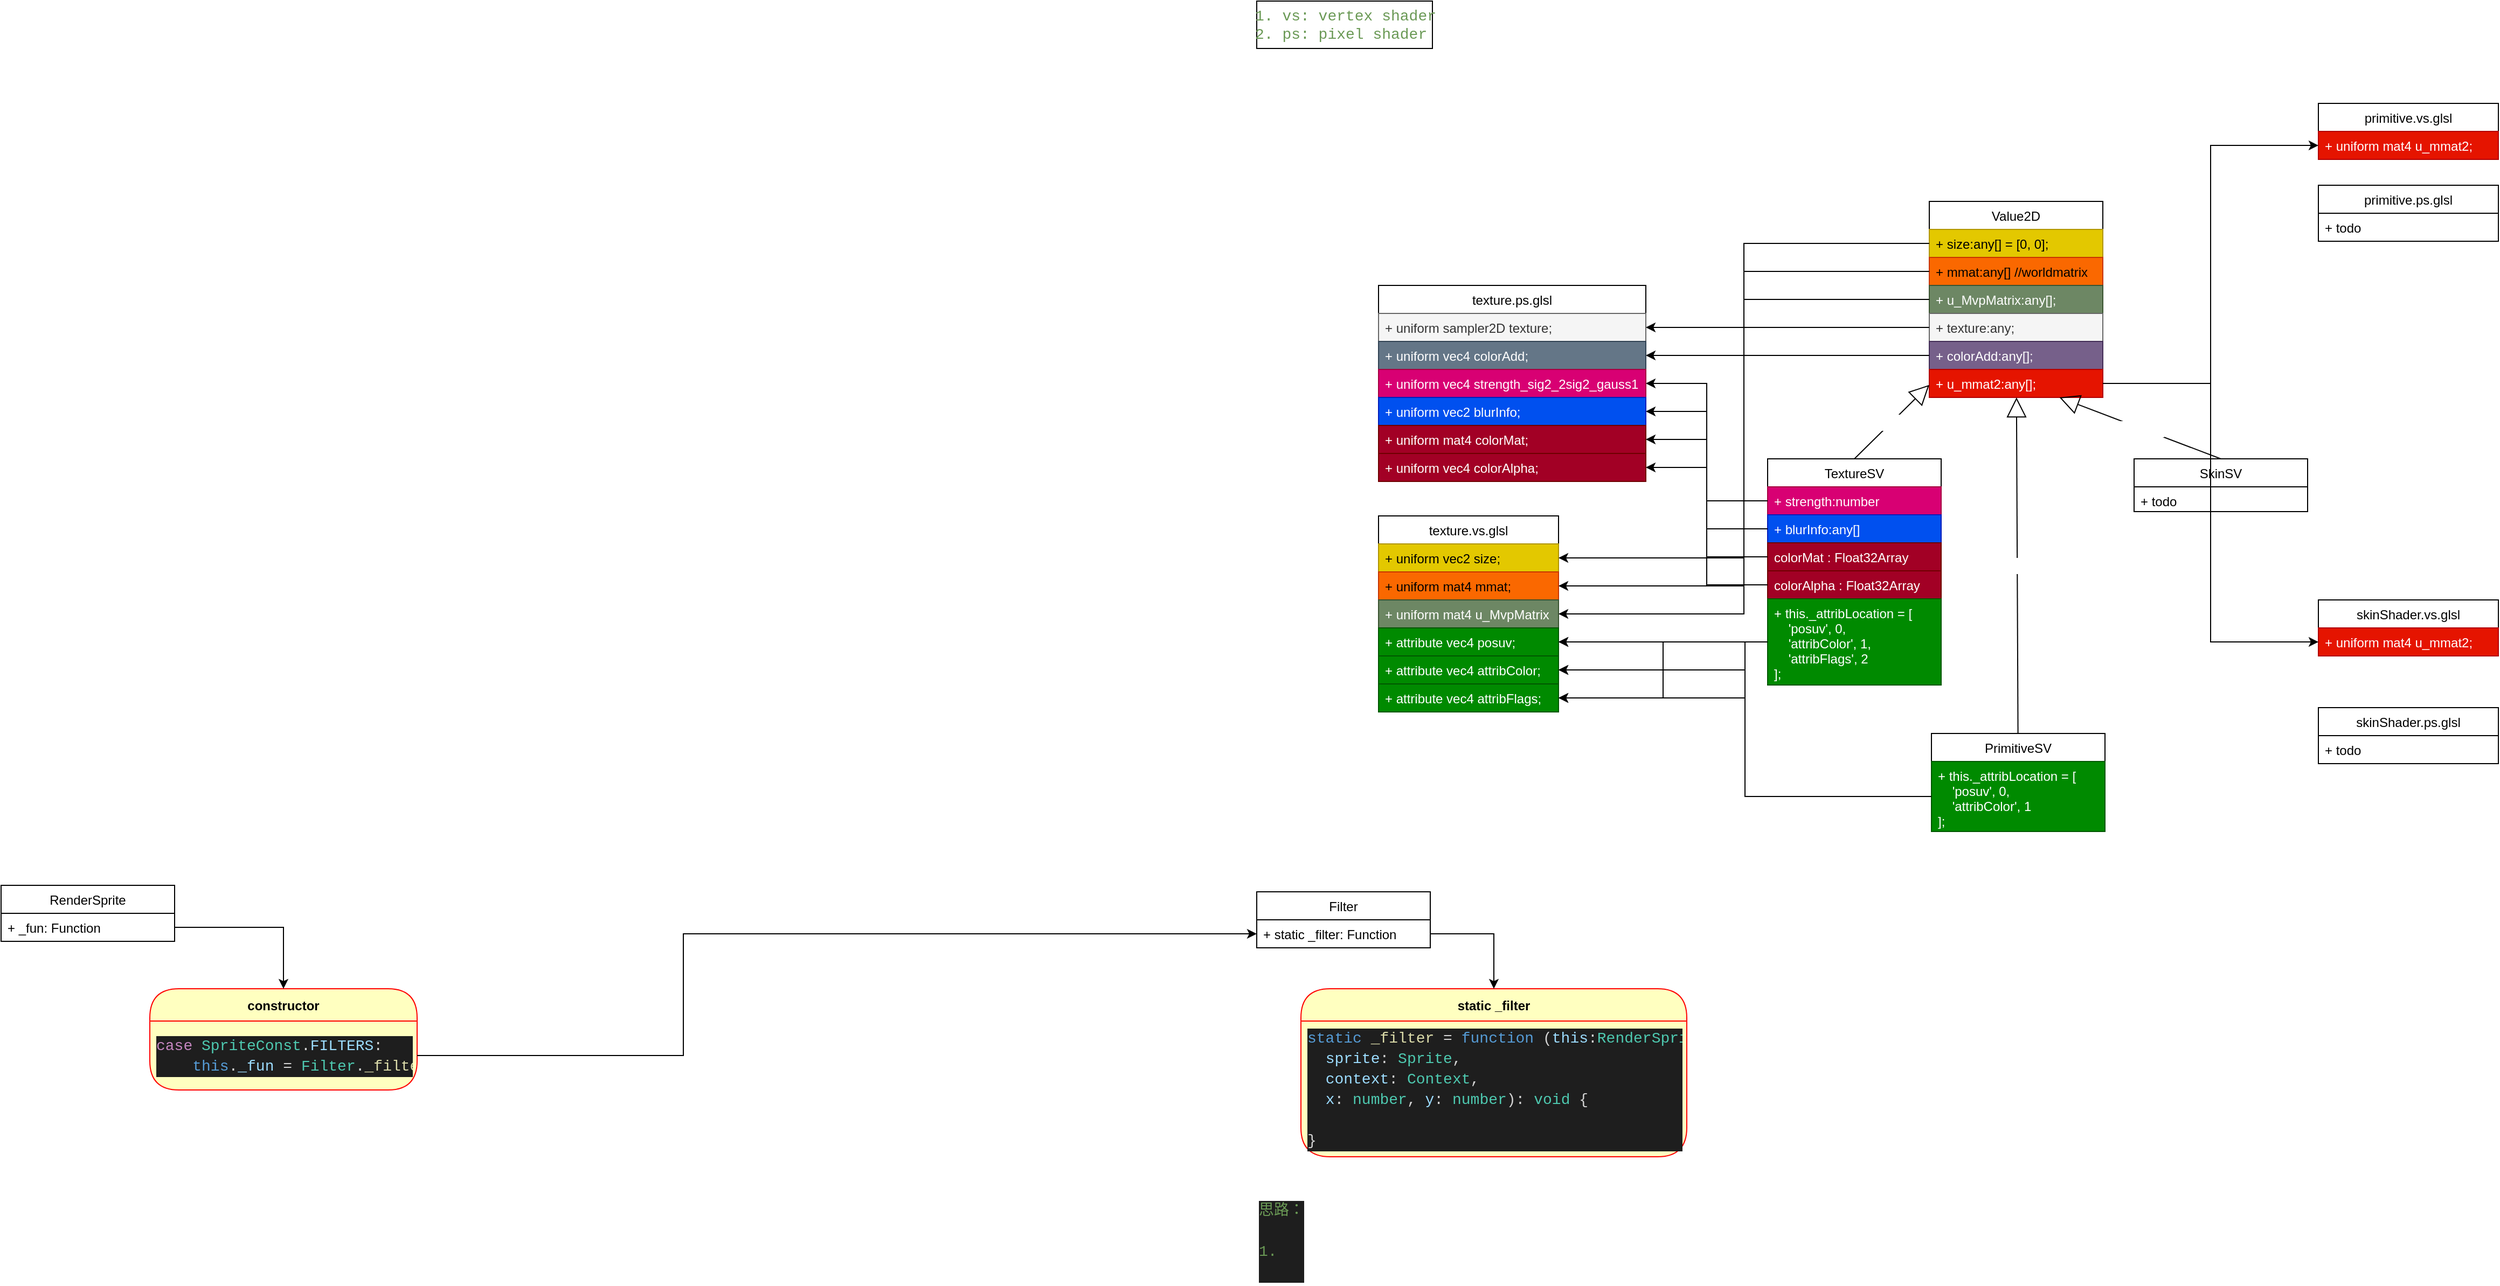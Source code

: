 <mxfile version="20.7.4" type="github">
  <diagram id="M42NnmqpqFZ3cQRCHTO3" name="filter">
    <mxGraphModel dx="1687" dy="1726" grid="0" gridSize="10" guides="1" tooltips="1" connect="1" arrows="1" fold="1" page="1" pageScale="1" pageWidth="1169" pageHeight="827" math="0" shadow="0">
      <root>
        <mxCell id="0" />
        <mxCell id="1" parent="0" />
        <mxCell id="om8WLNE7WLuTiv04zeyO-1" value="RenderSprite" style="swimlane;fontStyle=0;childLayout=stackLayout;horizontal=1;startSize=26;fillColor=none;horizontalStack=0;resizeParent=1;resizeParentMax=0;resizeLast=0;collapsible=1;marginBottom=0;" vertex="1" parent="1">
          <mxGeometry x="16" y="8" width="161" height="52" as="geometry" />
        </mxCell>
        <mxCell id="om8WLNE7WLuTiv04zeyO-2" value="+ _fun: Function" style="text;strokeColor=none;fillColor=none;align=left;verticalAlign=top;spacingLeft=4;spacingRight=4;overflow=hidden;rotatable=0;points=[[0,0.5],[1,0.5]];portConstraint=eastwest;" vertex="1" parent="om8WLNE7WLuTiv04zeyO-1">
          <mxGeometry y="26" width="161" height="26" as="geometry" />
        </mxCell>
        <mxCell id="om8WLNE7WLuTiv04zeyO-3" value="constructor" style="swimlane;fontStyle=1;align=center;verticalAlign=middle;childLayout=stackLayout;horizontal=1;startSize=30;horizontalStack=0;resizeParent=0;resizeLast=1;container=0;fontColor=#000000;collapsible=0;rounded=1;arcSize=30;strokeColor=#ff0000;fillColor=#ffffc0;swimlaneFillColor=#ffffc0;dropTarget=0;" vertex="1" parent="1">
          <mxGeometry x="154" y="104" width="248" height="94" as="geometry" />
        </mxCell>
        <mxCell id="om8WLNE7WLuTiv04zeyO-4" value="&lt;div style=&quot;color: rgb(212, 212, 212); background-color: rgb(30, 30, 30); font-family: Consolas, &amp;quot;Courier New&amp;quot;, monospace; font-size: 14px; line-height: 19px;&quot;&gt;&lt;div style=&quot;line-height: 19px;&quot;&gt;&lt;div style=&quot;line-height: 19px;&quot;&gt;&lt;div style=&quot;line-height: 19px;&quot;&gt;&lt;div&gt;&lt;span style=&quot;color: #c586c0;&quot;&gt;case&lt;/span&gt;&amp;nbsp;&lt;span style=&quot;color: #4ec9b0;&quot;&gt;SpriteConst&lt;/span&gt;.&lt;span style=&quot;color: #9cdcfe;&quot;&gt;FILTERS&lt;/span&gt;:&lt;/div&gt;&lt;div&gt;&amp;nbsp;&amp;nbsp;&amp;nbsp;&amp;nbsp;&lt;span style=&quot;color: #569cd6;&quot;&gt;this&lt;/span&gt;.&lt;span style=&quot;color: #9cdcfe;&quot;&gt;_fun&lt;/span&gt;&amp;nbsp;=&amp;nbsp;&lt;span style=&quot;color: #4ec9b0;&quot;&gt;Filter&lt;/span&gt;.&lt;span style=&quot;color: #dcdcaa;&quot;&gt;_filter&lt;/span&gt;;&lt;/div&gt;&lt;/div&gt;&lt;/div&gt;&lt;/div&gt;&lt;/div&gt;" style="text;html=1;strokeColor=none;fillColor=none;align=left;verticalAlign=middle;spacingLeft=4;spacingRight=4;whiteSpace=wrap;overflow=hidden;rotatable=0;fontColor=#000000;" vertex="1" parent="om8WLNE7WLuTiv04zeyO-3">
          <mxGeometry y="30" width="248" height="64" as="geometry" />
        </mxCell>
        <mxCell id="om8WLNE7WLuTiv04zeyO-5" style="edgeStyle=orthogonalEdgeStyle;rounded=0;orthogonalLoop=1;jettySize=auto;html=1;" edge="1" parent="1" source="om8WLNE7WLuTiv04zeyO-2" target="om8WLNE7WLuTiv04zeyO-3">
          <mxGeometry relative="1" as="geometry" />
        </mxCell>
        <mxCell id="om8WLNE7WLuTiv04zeyO-6" value="Filter" style="swimlane;fontStyle=0;childLayout=stackLayout;horizontal=1;startSize=26;fillColor=none;horizontalStack=0;resizeParent=1;resizeParentMax=0;resizeLast=0;collapsible=1;marginBottom=0;" vertex="1" parent="1">
          <mxGeometry x="1181" y="14" width="161" height="52" as="geometry" />
        </mxCell>
        <mxCell id="om8WLNE7WLuTiv04zeyO-7" value="+ static _filter: Function" style="text;strokeColor=none;fillColor=none;align=left;verticalAlign=top;spacingLeft=4;spacingRight=4;overflow=hidden;rotatable=0;points=[[0,0.5],[1,0.5]];portConstraint=eastwest;" vertex="1" parent="om8WLNE7WLuTiv04zeyO-6">
          <mxGeometry y="26" width="161" height="26" as="geometry" />
        </mxCell>
        <mxCell id="om8WLNE7WLuTiv04zeyO-8" value="static _filter" style="swimlane;fontStyle=1;align=center;verticalAlign=middle;childLayout=stackLayout;horizontal=1;startSize=30;horizontalStack=0;resizeParent=0;resizeLast=1;container=0;fontColor=#000000;collapsible=0;rounded=1;arcSize=30;strokeColor=#ff0000;fillColor=#ffffc0;swimlaneFillColor=#ffffc0;dropTarget=0;" vertex="1" parent="1">
          <mxGeometry x="1222" y="104" width="358" height="156" as="geometry" />
        </mxCell>
        <mxCell id="om8WLNE7WLuTiv04zeyO-9" value="&lt;div style=&quot;color: rgb(212, 212, 212); background-color: rgb(30, 30, 30); font-family: Consolas, &amp;quot;Courier New&amp;quot;, monospace; font-size: 14px; line-height: 19px;&quot;&gt;&lt;div style=&quot;line-height: 19px;&quot;&gt;&lt;div style=&quot;line-height: 19px;&quot;&gt;&lt;div style=&quot;line-height: 19px;&quot;&gt;&lt;div style=&quot;line-height: 19px;&quot;&gt;&lt;span style=&quot;color: #569cd6;&quot;&gt;static&lt;/span&gt;&amp;nbsp;&lt;span style=&quot;color: #dcdcaa;&quot;&gt;_filter&lt;/span&gt;&amp;nbsp;=&amp;nbsp;&lt;span style=&quot;color: #569cd6;&quot;&gt;function&lt;/span&gt;&amp;nbsp;(&lt;span style=&quot;color: #9cdcfe;&quot;&gt;this&lt;/span&gt;:&lt;span style=&quot;color: #4ec9b0;&quot;&gt;RenderSprite&lt;/span&gt;,&lt;/div&gt;&lt;div style=&quot;line-height: 19px;&quot;&gt;&lt;span style=&quot;color: #9cdcfe;&quot;&gt;&lt;span style=&quot;white-space: pre;&quot;&gt;	&lt;/span&gt;&lt;span style=&quot;white-space: pre;&quot;&gt;	&lt;/span&gt;sprite&lt;/span&gt;:&amp;nbsp;&lt;span style=&quot;color: #4ec9b0;&quot;&gt;Sprite&lt;/span&gt;,&amp;nbsp;&lt;/div&gt;&lt;div style=&quot;line-height: 19px;&quot;&gt;&lt;span style=&quot;color: #9cdcfe;&quot;&gt;&lt;span style=&quot;white-space: pre;&quot;&gt;	&lt;/span&gt;&lt;span style=&quot;white-space: pre;&quot;&gt;	&lt;/span&gt;context&lt;/span&gt;:&amp;nbsp;&lt;span style=&quot;color: #4ec9b0;&quot;&gt;Context&lt;/span&gt;,&amp;nbsp;&lt;/div&gt;&lt;div style=&quot;line-height: 19px;&quot;&gt;&lt;span style=&quot;color: #9cdcfe;&quot;&gt;&lt;span style=&quot;white-space: pre;&quot;&gt;	&lt;/span&gt;&lt;span style=&quot;white-space: pre;&quot;&gt;	&lt;/span&gt;x&lt;/span&gt;:&amp;nbsp;&lt;span style=&quot;color: #4ec9b0;&quot;&gt;number&lt;/span&gt;,&amp;nbsp;&lt;span style=&quot;color: #9cdcfe;&quot;&gt;y&lt;/span&gt;:&amp;nbsp;&lt;span style=&quot;color: #4ec9b0;&quot;&gt;number&lt;/span&gt;):&amp;nbsp;&lt;span style=&quot;color: #4ec9b0;&quot;&gt;void&lt;/span&gt;&amp;nbsp;{&lt;/div&gt;&lt;div style=&quot;line-height: 19px;&quot;&gt;&lt;br&gt;&lt;/div&gt;&lt;div style=&quot;line-height: 19px;&quot;&gt;}&lt;/div&gt;&lt;/div&gt;&lt;/div&gt;&lt;/div&gt;&lt;/div&gt;" style="text;html=1;strokeColor=none;fillColor=none;align=left;verticalAlign=middle;spacingLeft=4;spacingRight=4;whiteSpace=wrap;overflow=hidden;rotatable=0;fontColor=#000000;" vertex="1" parent="om8WLNE7WLuTiv04zeyO-8">
          <mxGeometry y="30" width="358" height="126" as="geometry" />
        </mxCell>
        <mxCell id="om8WLNE7WLuTiv04zeyO-10" style="edgeStyle=orthogonalEdgeStyle;rounded=0;orthogonalLoop=1;jettySize=auto;html=1;" edge="1" parent="1" source="om8WLNE7WLuTiv04zeyO-7" target="om8WLNE7WLuTiv04zeyO-8">
          <mxGeometry relative="1" as="geometry" />
        </mxCell>
        <mxCell id="om8WLNE7WLuTiv04zeyO-11" style="edgeStyle=orthogonalEdgeStyle;rounded=0;orthogonalLoop=1;jettySize=auto;html=1;" edge="1" parent="1" source="om8WLNE7WLuTiv04zeyO-4" target="om8WLNE7WLuTiv04zeyO-7">
          <mxGeometry relative="1" as="geometry">
            <Array as="points">
              <mxPoint x="649" y="166" />
              <mxPoint x="649" y="53" />
            </Array>
          </mxGeometry>
        </mxCell>
        <mxCell id="om8WLNE7WLuTiv04zeyO-12" value="&lt;div style=&quot;background-color: rgb(30, 30, 30); font-family: Consolas, &amp;quot;Courier New&amp;quot;, monospace; font-size: 14px; line-height: 19px;&quot;&gt;&lt;div style=&quot;&quot;&gt;&lt;font color=&quot;#6a9955&quot;&gt;思路：&lt;/font&gt;&lt;/div&gt;&lt;div style=&quot;&quot;&gt;&lt;font color=&quot;#6a9955&quot;&gt;&lt;br&gt;&lt;/font&gt;&lt;/div&gt;&lt;div style=&quot;&quot;&gt;&lt;font color=&quot;#6a9955&quot;&gt;1.&amp;nbsp;&lt;/font&gt;&lt;/div&gt;&lt;div style=&quot;&quot;&gt;&lt;font color=&quot;#6a9955&quot;&gt;&lt;br&gt;&lt;/font&gt;&lt;/div&gt;&lt;/div&gt;" style="text;html=1;strokeColor=none;fillColor=none;align=left;verticalAlign=middle;whiteSpace=wrap;rounded=0;fillStyle=solid;fontSize=5;fontColor=#FFFFFF;" vertex="1" parent="1">
          <mxGeometry x="1181" y="296" width="497" height="83" as="geometry" />
        </mxCell>
        <mxCell id="om8WLNE7WLuTiv04zeyO-13" value="&lt;div style=&quot;color: rgb(255, 255, 255); font-family: Consolas, &amp;quot;Courier New&amp;quot;, monospace; font-size: 14px; text-align: left;&quot;&gt;&lt;span style=&quot;background-color: initial; color: rgb(106, 153, 85);&quot;&gt;1. vs: vertex shader&lt;/span&gt;&lt;/div&gt;&lt;div style=&quot;color: rgb(255, 255, 255); font-family: Consolas, &amp;quot;Courier New&amp;quot;, monospace; font-size: 14px; text-align: left;&quot;&gt;&lt;font color=&quot;#6a9955&quot;&gt;2. ps: pixel shader&lt;/font&gt;&lt;/div&gt;" style="html=1;" vertex="1" parent="1">
          <mxGeometry x="1181" y="-813" width="163" height="44" as="geometry" />
        </mxCell>
        <mxCell id="om8WLNE7WLuTiv04zeyO-14" value="TextureSV" style="swimlane;fontStyle=0;childLayout=stackLayout;horizontal=1;startSize=26;fillColor=none;horizontalStack=0;resizeParent=1;resizeParentMax=0;resizeLast=0;collapsible=1;marginBottom=0;" vertex="1" parent="1">
          <mxGeometry x="1655" y="-388" width="161" height="210" as="geometry" />
        </mxCell>
        <mxCell id="om8WLNE7WLuTiv04zeyO-15" value="+ strength:number" style="text;strokeColor=#A50040;fillColor=#d80073;align=left;verticalAlign=top;spacingLeft=4;spacingRight=4;overflow=hidden;rotatable=0;points=[[0,0.5],[1,0.5]];portConstraint=eastwest;fontColor=#ffffff;" vertex="1" parent="om8WLNE7WLuTiv04zeyO-14">
          <mxGeometry y="26" width="161" height="26" as="geometry" />
        </mxCell>
        <mxCell id="om8WLNE7WLuTiv04zeyO-16" value="+ blurInfo:any[]" style="text;strokeColor=#001DBC;fillColor=#0050ef;align=left;verticalAlign=top;spacingLeft=4;spacingRight=4;overflow=hidden;rotatable=0;points=[[0,0.5],[1,0.5]];portConstraint=eastwest;fontColor=#ffffff;" vertex="1" parent="om8WLNE7WLuTiv04zeyO-14">
          <mxGeometry y="52" width="161" height="26" as="geometry" />
        </mxCell>
        <mxCell id="om8WLNE7WLuTiv04zeyO-17" value="colorMat : Float32Array" style="text;strokeColor=#6F0000;fillColor=#a20025;align=left;verticalAlign=top;spacingLeft=4;spacingRight=4;overflow=hidden;rotatable=0;points=[[0,0.5],[1,0.5]];portConstraint=eastwest;fontColor=#ffffff;" vertex="1" parent="om8WLNE7WLuTiv04zeyO-14">
          <mxGeometry y="78" width="161" height="26" as="geometry" />
        </mxCell>
        <mxCell id="om8WLNE7WLuTiv04zeyO-18" value="colorAlpha : Float32Array" style="text;strokeColor=#6F0000;fillColor=#a20025;align=left;verticalAlign=top;spacingLeft=4;spacingRight=4;overflow=hidden;rotatable=0;points=[[0,0.5],[1,0.5]];portConstraint=eastwest;fontColor=#ffffff;" vertex="1" parent="om8WLNE7WLuTiv04zeyO-14">
          <mxGeometry y="104" width="161" height="26" as="geometry" />
        </mxCell>
        <mxCell id="om8WLNE7WLuTiv04zeyO-19" value="+ this._attribLocation = [&#xa;    &#39;posuv&#39;, 0, &#xa;    &#39;attribColor&#39;, 1, &#xa;    &#39;attribFlags&#39;, 2&#xa;];" style="text;strokeColor=#005700;fillColor=#008a00;align=left;verticalAlign=top;spacingLeft=4;spacingRight=4;overflow=hidden;rotatable=0;points=[[0,0.5],[1,0.5]];portConstraint=eastwest;fontColor=#ffffff;" vertex="1" parent="om8WLNE7WLuTiv04zeyO-14">
          <mxGeometry y="130" width="161" height="80" as="geometry" />
        </mxCell>
        <mxCell id="om8WLNE7WLuTiv04zeyO-20" value="Value2D" style="swimlane;fontStyle=0;childLayout=stackLayout;horizontal=1;startSize=26;fillColor=none;horizontalStack=0;resizeParent=1;resizeParentMax=0;resizeLast=0;collapsible=1;marginBottom=0;" vertex="1" parent="1">
          <mxGeometry x="1805" y="-627" width="161" height="182" as="geometry" />
        </mxCell>
        <mxCell id="om8WLNE7WLuTiv04zeyO-21" value="+ size:any[] = [0, 0];" style="text;strokeColor=#B09500;fillColor=#e3c800;align=left;verticalAlign=top;spacingLeft=4;spacingRight=4;overflow=hidden;rotatable=0;points=[[0,0.5],[1,0.5]];portConstraint=eastwest;fontColor=#000000;" vertex="1" parent="om8WLNE7WLuTiv04zeyO-20">
          <mxGeometry y="26" width="161" height="26" as="geometry" />
        </mxCell>
        <mxCell id="om8WLNE7WLuTiv04zeyO-41" value="+ mmat:any[] //worldmatrix" style="text;strokeColor=#C73500;fillColor=#fa6800;align=left;verticalAlign=top;spacingLeft=4;spacingRight=4;overflow=hidden;rotatable=0;points=[[0,0.5],[1,0.5]];portConstraint=eastwest;fontColor=#000000;" vertex="1" parent="om8WLNE7WLuTiv04zeyO-20">
          <mxGeometry y="52" width="161" height="26" as="geometry" />
        </mxCell>
        <mxCell id="om8WLNE7WLuTiv04zeyO-45" value="+ u_MvpMatrix:any[]; " style="text;strokeColor=#3A5431;fillColor=#6d8764;align=left;verticalAlign=top;spacingLeft=4;spacingRight=4;overflow=hidden;rotatable=0;points=[[0,0.5],[1,0.5]];portConstraint=eastwest;fontColor=#ffffff;" vertex="1" parent="om8WLNE7WLuTiv04zeyO-20">
          <mxGeometry y="78" width="161" height="26" as="geometry" />
        </mxCell>
        <mxCell id="om8WLNE7WLuTiv04zeyO-47" value="+ texture:any;" style="text;strokeColor=#666666;fillColor=#f5f5f5;align=left;verticalAlign=top;spacingLeft=4;spacingRight=4;overflow=hidden;rotatable=0;points=[[0,0.5],[1,0.5]];portConstraint=eastwest;fontColor=#333333;" vertex="1" parent="om8WLNE7WLuTiv04zeyO-20">
          <mxGeometry y="104" width="161" height="26" as="geometry" />
        </mxCell>
        <mxCell id="om8WLNE7WLuTiv04zeyO-50" value="+ colorAdd:any[];" style="text;align=left;verticalAlign=top;spacingLeft=4;spacingRight=4;overflow=hidden;rotatable=0;points=[[0,0.5],[1,0.5]];portConstraint=eastwest;fillColor=#76608a;strokeColor=#432D57;fontColor=#ffffff;" vertex="1" parent="om8WLNE7WLuTiv04zeyO-20">
          <mxGeometry y="130" width="161" height="26" as="geometry" />
        </mxCell>
        <mxCell id="om8WLNE7WLuTiv04zeyO-55" value="+ u_mmat2:any[];" style="text;align=left;verticalAlign=top;spacingLeft=4;spacingRight=4;overflow=hidden;rotatable=0;points=[[0,0.5],[1,0.5]];portConstraint=eastwest;fillColor=#e51400;strokeColor=#B20000;fontColor=#ffffff;" vertex="1" parent="om8WLNE7WLuTiv04zeyO-20">
          <mxGeometry y="156" width="161" height="26" as="geometry" />
        </mxCell>
        <mxCell id="om8WLNE7WLuTiv04zeyO-22" value="&lt;font color=&quot;#ffffff&quot;&gt;Extends&lt;/font&gt;" style="endArrow=block;endSize=16;endFill=0;html=1;rounded=0;fontFamily=Helvetica;fontSize=12;fontColor=#000000;exitX=0.5;exitY=0;exitDx=0;exitDy=0;" edge="1" parent="1" source="om8WLNE7WLuTiv04zeyO-14" target="om8WLNE7WLuTiv04zeyO-20">
          <mxGeometry width="160" relative="1" as="geometry">
            <mxPoint x="1637.5" y="-286" as="sourcePoint" />
            <mxPoint x="1637.5" y="-341" as="targetPoint" />
          </mxGeometry>
        </mxCell>
        <mxCell id="om8WLNE7WLuTiv04zeyO-23" value="texture.vs.glsl" style="swimlane;fontStyle=0;childLayout=stackLayout;horizontal=1;startSize=26;fillColor=none;horizontalStack=0;resizeParent=1;resizeParentMax=0;resizeLast=0;collapsible=1;marginBottom=0;" vertex="1" parent="1">
          <mxGeometry x="1294" y="-335" width="167" height="182" as="geometry" />
        </mxCell>
        <mxCell id="om8WLNE7WLuTiv04zeyO-39" value="+ uniform vec2 size;" style="text;strokeColor=#B09500;fillColor=#e3c800;align=left;verticalAlign=top;spacingLeft=4;spacingRight=4;overflow=hidden;rotatable=0;points=[[0,0.5],[1,0.5]];portConstraint=eastwest;fontColor=#000000;" vertex="1" parent="om8WLNE7WLuTiv04zeyO-23">
          <mxGeometry y="26" width="167" height="26" as="geometry" />
        </mxCell>
        <mxCell id="om8WLNE7WLuTiv04zeyO-42" value="+ uniform mat4 mmat;" style="text;strokeColor=#C73500;fillColor=#fa6800;align=left;verticalAlign=top;spacingLeft=4;spacingRight=4;overflow=hidden;rotatable=0;points=[[0,0.5],[1,0.5]];portConstraint=eastwest;fontColor=#000000;" vertex="1" parent="om8WLNE7WLuTiv04zeyO-23">
          <mxGeometry y="52" width="167" height="26" as="geometry" />
        </mxCell>
        <mxCell id="om8WLNE7WLuTiv04zeyO-44" value="+ uniform mat4 u_MvpMatrix" style="text;strokeColor=#3A5431;fillColor=#6d8764;align=left;verticalAlign=top;spacingLeft=4;spacingRight=4;overflow=hidden;rotatable=0;points=[[0,0.5],[1,0.5]];portConstraint=eastwest;fontColor=#ffffff;" vertex="1" parent="om8WLNE7WLuTiv04zeyO-23">
          <mxGeometry y="78" width="167" height="26" as="geometry" />
        </mxCell>
        <mxCell id="om8WLNE7WLuTiv04zeyO-24" value="+ attribute vec4 posuv;" style="text;strokeColor=#005700;fillColor=#008a00;align=left;verticalAlign=top;spacingLeft=4;spacingRight=4;overflow=hidden;rotatable=0;points=[[0,0.5],[1,0.5]];portConstraint=eastwest;fontColor=#ffffff;" vertex="1" parent="om8WLNE7WLuTiv04zeyO-23">
          <mxGeometry y="104" width="167" height="26" as="geometry" />
        </mxCell>
        <mxCell id="om8WLNE7WLuTiv04zeyO-25" value="+ attribute vec4 attribColor;" style="text;strokeColor=#005700;fillColor=#008a00;align=left;verticalAlign=top;spacingLeft=4;spacingRight=4;overflow=hidden;rotatable=0;points=[[0,0.5],[1,0.5]];portConstraint=eastwest;fontColor=#ffffff;" vertex="1" parent="om8WLNE7WLuTiv04zeyO-23">
          <mxGeometry y="130" width="167" height="26" as="geometry" />
        </mxCell>
        <mxCell id="om8WLNE7WLuTiv04zeyO-26" value="+ attribute vec4 attribFlags;" style="text;strokeColor=#005700;fillColor=#008a00;align=left;verticalAlign=top;spacingLeft=4;spacingRight=4;overflow=hidden;rotatable=0;points=[[0,0.5],[1,0.5]];portConstraint=eastwest;fontColor=#ffffff;" vertex="1" parent="om8WLNE7WLuTiv04zeyO-23">
          <mxGeometry y="156" width="167" height="26" as="geometry" />
        </mxCell>
        <mxCell id="om8WLNE7WLuTiv04zeyO-27" value="texture.ps.glsl" style="swimlane;fontStyle=0;childLayout=stackLayout;horizontal=1;startSize=26;fillColor=none;horizontalStack=0;resizeParent=1;resizeParentMax=0;resizeLast=0;collapsible=1;marginBottom=0;" vertex="1" parent="1">
          <mxGeometry x="1294" y="-549" width="248" height="182" as="geometry" />
        </mxCell>
        <mxCell id="om8WLNE7WLuTiv04zeyO-46" value="+ uniform sampler2D texture;" style="text;strokeColor=#666666;fillColor=#f5f5f5;align=left;verticalAlign=top;spacingLeft=4;spacingRight=4;overflow=hidden;rotatable=0;points=[[0,0.5],[1,0.5]];portConstraint=eastwest;fontColor=#333333;" vertex="1" parent="om8WLNE7WLuTiv04zeyO-27">
          <mxGeometry y="26" width="248" height="26" as="geometry" />
        </mxCell>
        <mxCell id="om8WLNE7WLuTiv04zeyO-49" value="+ uniform vec4 colorAdd;" style="text;strokeColor=#314354;fillColor=#647687;align=left;verticalAlign=top;spacingLeft=4;spacingRight=4;overflow=hidden;rotatable=0;points=[[0,0.5],[1,0.5]];portConstraint=eastwest;fontColor=#ffffff;" vertex="1" parent="om8WLNE7WLuTiv04zeyO-27">
          <mxGeometry y="52" width="248" height="26" as="geometry" />
        </mxCell>
        <mxCell id="om8WLNE7WLuTiv04zeyO-28" value="+ uniform vec4 strength_sig2_2sig2_gauss1" style="text;strokeColor=#A50040;fillColor=#d80073;align=left;verticalAlign=top;spacingLeft=4;spacingRight=4;overflow=hidden;rotatable=0;points=[[0,0.5],[1,0.5]];portConstraint=eastwest;fontColor=#ffffff;" vertex="1" parent="om8WLNE7WLuTiv04zeyO-27">
          <mxGeometry y="78" width="248" height="26" as="geometry" />
        </mxCell>
        <mxCell id="om8WLNE7WLuTiv04zeyO-29" value="+ uniform vec2 blurInfo;" style="text;strokeColor=#001DBC;fillColor=#0050ef;align=left;verticalAlign=top;spacingLeft=4;spacingRight=4;overflow=hidden;rotatable=0;points=[[0,0.5],[1,0.5]];portConstraint=eastwest;fontColor=#ffffff;" vertex="1" parent="om8WLNE7WLuTiv04zeyO-27">
          <mxGeometry y="104" width="248" height="26" as="geometry" />
        </mxCell>
        <mxCell id="om8WLNE7WLuTiv04zeyO-30" value="+ uniform mat4 colorMat;" style="text;strokeColor=#6F0000;fillColor=#a20025;align=left;verticalAlign=top;spacingLeft=4;spacingRight=4;overflow=hidden;rotatable=0;points=[[0,0.5],[1,0.5]];portConstraint=eastwest;fontColor=#ffffff;" vertex="1" parent="om8WLNE7WLuTiv04zeyO-27">
          <mxGeometry y="130" width="248" height="26" as="geometry" />
        </mxCell>
        <mxCell id="om8WLNE7WLuTiv04zeyO-31" value="+ uniform vec4 colorAlpha;" style="text;strokeColor=#6F0000;fillColor=#a20025;align=left;verticalAlign=top;spacingLeft=4;spacingRight=4;overflow=hidden;rotatable=0;points=[[0,0.5],[1,0.5]];portConstraint=eastwest;fontColor=#ffffff;" vertex="1" parent="om8WLNE7WLuTiv04zeyO-27">
          <mxGeometry y="156" width="248" height="26" as="geometry" />
        </mxCell>
        <mxCell id="om8WLNE7WLuTiv04zeyO-33" style="edgeStyle=orthogonalEdgeStyle;rounded=0;orthogonalLoop=1;jettySize=auto;html=1;" edge="1" parent="1" source="om8WLNE7WLuTiv04zeyO-15" target="om8WLNE7WLuTiv04zeyO-28">
          <mxGeometry relative="1" as="geometry">
            <mxPoint x="1893.03" y="-212.909" as="targetPoint" />
          </mxGeometry>
        </mxCell>
        <mxCell id="om8WLNE7WLuTiv04zeyO-34" style="edgeStyle=orthogonalEdgeStyle;rounded=0;orthogonalLoop=1;jettySize=auto;html=1;" edge="1" parent="1" source="om8WLNE7WLuTiv04zeyO-16" target="om8WLNE7WLuTiv04zeyO-29">
          <mxGeometry relative="1" as="geometry" />
        </mxCell>
        <mxCell id="om8WLNE7WLuTiv04zeyO-35" style="edgeStyle=orthogonalEdgeStyle;rounded=0;orthogonalLoop=1;jettySize=auto;html=1;" edge="1" parent="1" source="om8WLNE7WLuTiv04zeyO-17" target="om8WLNE7WLuTiv04zeyO-30">
          <mxGeometry relative="1" as="geometry" />
        </mxCell>
        <mxCell id="om8WLNE7WLuTiv04zeyO-36" style="edgeStyle=orthogonalEdgeStyle;rounded=0;orthogonalLoop=1;jettySize=auto;html=1;" edge="1" parent="1" source="om8WLNE7WLuTiv04zeyO-19" target="om8WLNE7WLuTiv04zeyO-24">
          <mxGeometry relative="1" as="geometry" />
        </mxCell>
        <mxCell id="om8WLNE7WLuTiv04zeyO-37" style="edgeStyle=orthogonalEdgeStyle;rounded=0;orthogonalLoop=1;jettySize=auto;html=1;" edge="1" parent="1" source="om8WLNE7WLuTiv04zeyO-19" target="om8WLNE7WLuTiv04zeyO-25">
          <mxGeometry relative="1" as="geometry" />
        </mxCell>
        <mxCell id="om8WLNE7WLuTiv04zeyO-38" style="edgeStyle=orthogonalEdgeStyle;rounded=0;orthogonalLoop=1;jettySize=auto;html=1;" edge="1" parent="1" source="om8WLNE7WLuTiv04zeyO-19" target="om8WLNE7WLuTiv04zeyO-26">
          <mxGeometry relative="1" as="geometry" />
        </mxCell>
        <mxCell id="om8WLNE7WLuTiv04zeyO-40" style="edgeStyle=orthogonalEdgeStyle;rounded=0;orthogonalLoop=1;jettySize=auto;html=1;" edge="1" parent="1" source="om8WLNE7WLuTiv04zeyO-21" target="om8WLNE7WLuTiv04zeyO-39">
          <mxGeometry relative="1" as="geometry" />
        </mxCell>
        <mxCell id="om8WLNE7WLuTiv04zeyO-43" style="edgeStyle=orthogonalEdgeStyle;rounded=0;orthogonalLoop=1;jettySize=auto;html=1;" edge="1" parent="1" source="om8WLNE7WLuTiv04zeyO-41" target="om8WLNE7WLuTiv04zeyO-42">
          <mxGeometry relative="1" as="geometry" />
        </mxCell>
        <mxCell id="om8WLNE7WLuTiv04zeyO-48" style="edgeStyle=orthogonalEdgeStyle;rounded=0;orthogonalLoop=1;jettySize=auto;html=1;entryX=1;entryY=0.5;entryDx=0;entryDy=0;" edge="1" parent="1" source="om8WLNE7WLuTiv04zeyO-47" target="om8WLNE7WLuTiv04zeyO-46">
          <mxGeometry relative="1" as="geometry" />
        </mxCell>
        <mxCell id="om8WLNE7WLuTiv04zeyO-52" style="edgeStyle=orthogonalEdgeStyle;rounded=0;orthogonalLoop=1;jettySize=auto;html=1;" edge="1" parent="1" source="om8WLNE7WLuTiv04zeyO-45" target="om8WLNE7WLuTiv04zeyO-44">
          <mxGeometry relative="1" as="geometry" />
        </mxCell>
        <mxCell id="om8WLNE7WLuTiv04zeyO-53" style="edgeStyle=orthogonalEdgeStyle;rounded=0;orthogonalLoop=1;jettySize=auto;html=1;" edge="1" parent="1" source="om8WLNE7WLuTiv04zeyO-18" target="om8WLNE7WLuTiv04zeyO-31">
          <mxGeometry relative="1" as="geometry" />
        </mxCell>
        <mxCell id="om8WLNE7WLuTiv04zeyO-54" style="edgeStyle=orthogonalEdgeStyle;rounded=0;orthogonalLoop=1;jettySize=auto;html=1;fontColor=#FFFFFF;" edge="1" parent="1" source="om8WLNE7WLuTiv04zeyO-50" target="om8WLNE7WLuTiv04zeyO-49">
          <mxGeometry relative="1" as="geometry" />
        </mxCell>
        <mxCell id="om8WLNE7WLuTiv04zeyO-56" value="primitive.vs.glsl" style="swimlane;fontStyle=0;childLayout=stackLayout;horizontal=1;startSize=26;fillColor=none;horizontalStack=0;resizeParent=1;resizeParentMax=0;resizeLast=0;collapsible=1;marginBottom=0;" vertex="1" parent="1">
          <mxGeometry x="2166" y="-718" width="167" height="52" as="geometry" />
        </mxCell>
        <mxCell id="om8WLNE7WLuTiv04zeyO-57" value="+ uniform mat4 u_mmat2;" style="text;strokeColor=#B20000;fillColor=#e51400;align=left;verticalAlign=top;spacingLeft=4;spacingRight=4;overflow=hidden;rotatable=0;points=[[0,0.5],[1,0.5]];portConstraint=eastwest;fontColor=#ffffff;" vertex="1" parent="om8WLNE7WLuTiv04zeyO-56">
          <mxGeometry y="26" width="167" height="26" as="geometry" />
        </mxCell>
        <mxCell id="om8WLNE7WLuTiv04zeyO-63" value="skinShader.vs.glsl" style="swimlane;fontStyle=0;childLayout=stackLayout;horizontal=1;startSize=26;fillColor=none;horizontalStack=0;resizeParent=1;resizeParentMax=0;resizeLast=0;collapsible=1;marginBottom=0;" vertex="1" parent="1">
          <mxGeometry x="2166" y="-257" width="167" height="52" as="geometry" />
        </mxCell>
        <mxCell id="om8WLNE7WLuTiv04zeyO-64" value="+ uniform mat4 u_mmat2;" style="text;strokeColor=#B20000;fillColor=#e51400;align=left;verticalAlign=top;spacingLeft=4;spacingRight=4;overflow=hidden;rotatable=0;points=[[0,0.5],[1,0.5]];portConstraint=eastwest;fontColor=#ffffff;" vertex="1" parent="om8WLNE7WLuTiv04zeyO-63">
          <mxGeometry y="26" width="167" height="26" as="geometry" />
        </mxCell>
        <mxCell id="om8WLNE7WLuTiv04zeyO-70" style="edgeStyle=orthogonalEdgeStyle;rounded=0;orthogonalLoop=1;jettySize=auto;html=1;entryX=0;entryY=0.5;entryDx=0;entryDy=0;fontColor=#FFFFFF;" edge="1" parent="1" source="om8WLNE7WLuTiv04zeyO-55" target="om8WLNE7WLuTiv04zeyO-57">
          <mxGeometry relative="1" as="geometry" />
        </mxCell>
        <mxCell id="om8WLNE7WLuTiv04zeyO-71" style="edgeStyle=orthogonalEdgeStyle;rounded=0;orthogonalLoop=1;jettySize=auto;html=1;fontColor=#FFFFFF;" edge="1" parent="1" source="om8WLNE7WLuTiv04zeyO-55" target="om8WLNE7WLuTiv04zeyO-64">
          <mxGeometry relative="1" as="geometry" />
        </mxCell>
        <mxCell id="om8WLNE7WLuTiv04zeyO-72" value="PrimitiveSV" style="swimlane;fontStyle=0;childLayout=stackLayout;horizontal=1;startSize=26;fillColor=none;horizontalStack=0;resizeParent=1;resizeParentMax=0;resizeLast=0;collapsible=1;marginBottom=0;" vertex="1" parent="1">
          <mxGeometry x="1807" y="-133" width="161" height="91" as="geometry" />
        </mxCell>
        <mxCell id="om8WLNE7WLuTiv04zeyO-77" value="+ this._attribLocation = [&#xa;    &#39;posuv&#39;, 0, &#xa;    &#39;attribColor&#39;, 1&#xa;];" style="text;strokeColor=#005700;fillColor=#008a00;align=left;verticalAlign=top;spacingLeft=4;spacingRight=4;overflow=hidden;rotatable=0;points=[[0,0.5],[1,0.5]];portConstraint=eastwest;fontColor=#ffffff;" vertex="1" parent="om8WLNE7WLuTiv04zeyO-72">
          <mxGeometry y="26" width="161" height="65" as="geometry" />
        </mxCell>
        <mxCell id="om8WLNE7WLuTiv04zeyO-78" value="SkinSV" style="swimlane;fontStyle=0;childLayout=stackLayout;horizontal=1;startSize=26;fillColor=none;horizontalStack=0;resizeParent=1;resizeParentMax=0;resizeLast=0;collapsible=1;marginBottom=0;" vertex="1" parent="1">
          <mxGeometry x="1995" y="-388" width="161" height="49" as="geometry" />
        </mxCell>
        <mxCell id="om8WLNE7WLuTiv04zeyO-79" value="+ todo" style="text;align=left;verticalAlign=top;spacingLeft=4;spacingRight=4;overflow=hidden;rotatable=0;points=[[0,0.5],[1,0.5]];portConstraint=eastwest;" vertex="1" parent="om8WLNE7WLuTiv04zeyO-78">
          <mxGeometry y="26" width="161" height="23" as="geometry" />
        </mxCell>
        <mxCell id="om8WLNE7WLuTiv04zeyO-80" value="skinShader.ps.glsl" style="swimlane;fontStyle=0;childLayout=stackLayout;horizontal=1;startSize=26;fillColor=none;horizontalStack=0;resizeParent=1;resizeParentMax=0;resizeLast=0;collapsible=1;marginBottom=0;" vertex="1" parent="1">
          <mxGeometry x="2166" y="-157" width="167" height="52" as="geometry" />
        </mxCell>
        <mxCell id="om8WLNE7WLuTiv04zeyO-81" value="+ todo" style="text;align=left;verticalAlign=top;spacingLeft=4;spacingRight=4;overflow=hidden;rotatable=0;points=[[0,0.5],[1,0.5]];portConstraint=eastwest;" vertex="1" parent="om8WLNE7WLuTiv04zeyO-80">
          <mxGeometry y="26" width="167" height="26" as="geometry" />
        </mxCell>
        <mxCell id="om8WLNE7WLuTiv04zeyO-84" value="primitive.ps.glsl" style="swimlane;fontStyle=0;childLayout=stackLayout;horizontal=1;startSize=26;fillColor=none;horizontalStack=0;resizeParent=1;resizeParentMax=0;resizeLast=0;collapsible=1;marginBottom=0;" vertex="1" parent="1">
          <mxGeometry x="2166" y="-642" width="167" height="52" as="geometry" />
        </mxCell>
        <mxCell id="om8WLNE7WLuTiv04zeyO-85" value="+ todo" style="text;align=left;verticalAlign=top;spacingLeft=4;spacingRight=4;overflow=hidden;rotatable=0;points=[[0,0.5],[1,0.5]];portConstraint=eastwest;" vertex="1" parent="om8WLNE7WLuTiv04zeyO-84">
          <mxGeometry y="26" width="167" height="26" as="geometry" />
        </mxCell>
        <mxCell id="om8WLNE7WLuTiv04zeyO-87" value="&lt;font color=&quot;#ffffff&quot;&gt;Extends&lt;/font&gt;" style="endArrow=block;endSize=16;endFill=0;html=1;rounded=0;fontFamily=Helvetica;fontSize=12;fontColor=#000000;" edge="1" parent="1" source="om8WLNE7WLuTiv04zeyO-72" target="om8WLNE7WLuTiv04zeyO-20">
          <mxGeometry width="160" relative="1" as="geometry">
            <mxPoint x="1745.5" y="-378" as="sourcePoint" />
            <mxPoint x="1815" y="-446.573" as="targetPoint" />
          </mxGeometry>
        </mxCell>
        <mxCell id="om8WLNE7WLuTiv04zeyO-90" value="&lt;font color=&quot;#ffffff&quot;&gt;Extends&lt;/font&gt;" style="endArrow=block;endSize=16;endFill=0;html=1;rounded=0;fontFamily=Helvetica;fontSize=12;fontColor=#000000;exitX=0.5;exitY=0;exitDx=0;exitDy=0;entryX=0.75;entryY=1;entryDx=0;entryDy=0;" edge="1" parent="1" source="om8WLNE7WLuTiv04zeyO-78" target="om8WLNE7WLuTiv04zeyO-20">
          <mxGeometry width="160" relative="1" as="geometry">
            <mxPoint x="2000.797" y="-398" as="sourcePoint" />
            <mxPoint x="1994.906" y="-455" as="targetPoint" />
          </mxGeometry>
        </mxCell>
        <mxCell id="om8WLNE7WLuTiv04zeyO-91" style="edgeStyle=orthogonalEdgeStyle;rounded=0;orthogonalLoop=1;jettySize=auto;html=1;entryX=1;entryY=0.5;entryDx=0;entryDy=0;fontColor=#FFFFFF;" edge="1" parent="1" source="om8WLNE7WLuTiv04zeyO-77" target="om8WLNE7WLuTiv04zeyO-24">
          <mxGeometry relative="1" as="geometry" />
        </mxCell>
        <mxCell id="om8WLNE7WLuTiv04zeyO-92" style="edgeStyle=orthogonalEdgeStyle;rounded=0;orthogonalLoop=1;jettySize=auto;html=1;fontColor=#FFFFFF;" edge="1" parent="1" source="om8WLNE7WLuTiv04zeyO-77" target="om8WLNE7WLuTiv04zeyO-25">
          <mxGeometry relative="1" as="geometry" />
        </mxCell>
        <mxCell id="om8WLNE7WLuTiv04zeyO-93" style="edgeStyle=orthogonalEdgeStyle;rounded=0;orthogonalLoop=1;jettySize=auto;html=1;fontColor=#FFFFFF;" edge="1" parent="1" source="om8WLNE7WLuTiv04zeyO-77" target="om8WLNE7WLuTiv04zeyO-26">
          <mxGeometry relative="1" as="geometry" />
        </mxCell>
      </root>
    </mxGraphModel>
  </diagram>
</mxfile>
